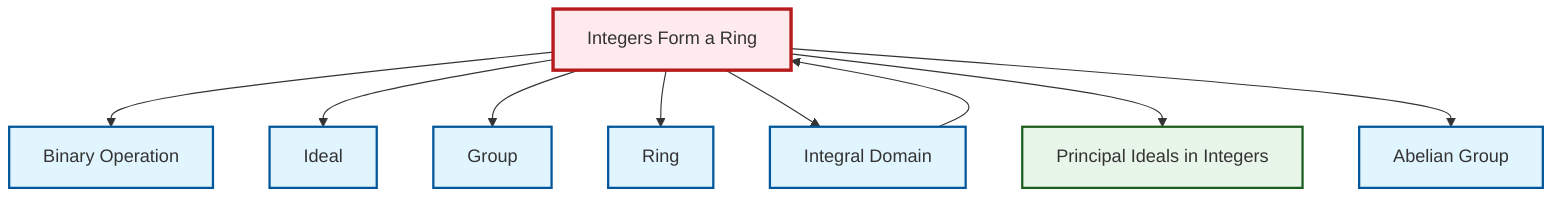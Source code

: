 graph TD
    classDef definition fill:#e1f5fe,stroke:#01579b,stroke-width:2px
    classDef theorem fill:#f3e5f5,stroke:#4a148c,stroke-width:2px
    classDef axiom fill:#fff3e0,stroke:#e65100,stroke-width:2px
    classDef example fill:#e8f5e9,stroke:#1b5e20,stroke-width:2px
    classDef current fill:#ffebee,stroke:#b71c1c,stroke-width:3px
    ex-principal-ideal["Principal Ideals in Integers"]:::example
    ex-integers-ring["Integers Form a Ring"]:::example
    def-group["Group"]:::definition
    def-binary-operation["Binary Operation"]:::definition
    def-abelian-group["Abelian Group"]:::definition
    def-integral-domain["Integral Domain"]:::definition
    def-ideal["Ideal"]:::definition
    def-ring["Ring"]:::definition
    ex-integers-ring --> def-binary-operation
    ex-integers-ring --> def-ideal
    ex-integers-ring --> def-group
    ex-integers-ring --> def-ring
    def-integral-domain --> ex-integers-ring
    ex-integers-ring --> def-integral-domain
    ex-integers-ring --> ex-principal-ideal
    ex-integers-ring --> def-abelian-group
    class ex-integers-ring current